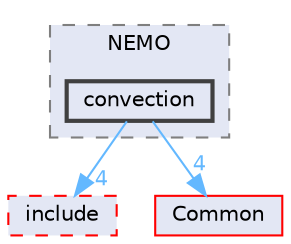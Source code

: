 digraph "SU2_CFD/src/numerics/NEMO/convection"
{
 // LATEX_PDF_SIZE
  bgcolor="transparent";
  edge [fontname=Helvetica,fontsize=10,labelfontname=Helvetica,labelfontsize=10];
  node [fontname=Helvetica,fontsize=10,shape=box,height=0.2,width=0.4];
  compound=true
  subgraph clusterdir_4b4e9b6e9bfd5041382278429e8f81da {
    graph [ bgcolor="#e3e7f4", pencolor="grey50", label="NEMO", fontname=Helvetica,fontsize=10 style="filled,dashed", URL="dir_4b4e9b6e9bfd5041382278429e8f81da.html",tooltip=""]
  dir_dc326111b0a6697aa44e9dd30d5bd1a7 [label="convection", fillcolor="#e3e7f4", color="grey25", style="filled,bold", URL="dir_dc326111b0a6697aa44e9dd30d5bd1a7.html",tooltip=""];
  }
  dir_3b735dd5547717c34264cbbbba892a8a [label="include", fillcolor="#e3e7f4", color="red", style="filled,dashed", URL="dir_3b735dd5547717c34264cbbbba892a8a.html",tooltip=""];
  dir_4ab6b4cc6a7edbff49100e9123df213f [label="Common", fillcolor="#e3e7f4", color="red", style="filled", URL="dir_4ab6b4cc6a7edbff49100e9123df213f.html",tooltip=""];
  dir_dc326111b0a6697aa44e9dd30d5bd1a7->dir_3b735dd5547717c34264cbbbba892a8a [headlabel="4", labeldistance=1.5 headhref="dir_000017_000047.html" href="dir_000017_000047.html" color="steelblue1" fontcolor="steelblue1"];
  dir_dc326111b0a6697aa44e9dd30d5bd1a7->dir_4ab6b4cc6a7edbff49100e9123df213f [headlabel="4", labeldistance=1.5 headhref="dir_000017_000008.html" href="dir_000017_000008.html" color="steelblue1" fontcolor="steelblue1"];
}
